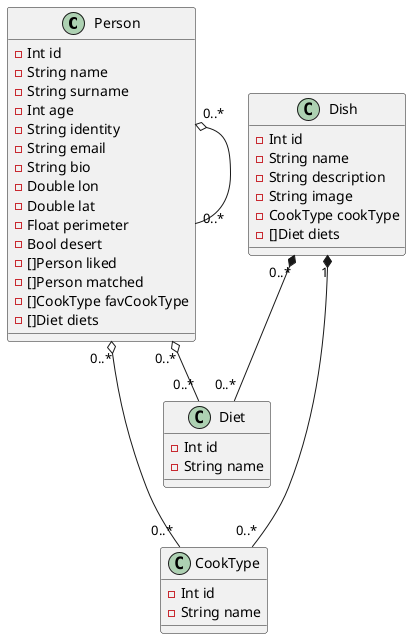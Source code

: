 @startuml 
    Class "Person" as person{
   
        - Int id
        - String name
        - String surname
        - Int age
        - String identity
        - String email
        - String bio
        - Double lon
        - Double lat
        - Float perimeter
        - Bool desert
        - []Person liked
        - []Person matched
        - []CookType favCookType
        - []Diet diets

    }

    Class "CookType" as cookType{
        - Int id
        - String name
    }

    Class "Diet" as diet{
        - Int id
        - String name
    }

    Class "Dish" as dish{
        - Int id
        - String name
        - String description
        - String image
        - CookType cookType
        - []Diet diets
    }

    person "0..*" o-- "0..*" cookType
    person "0..*" o-- "0..*" diet

    dish "1" *--- "0..*" cookType
    dish "0..*" *-- "0..*" diet
    person "0..*" o- "0..*" person
@enduml